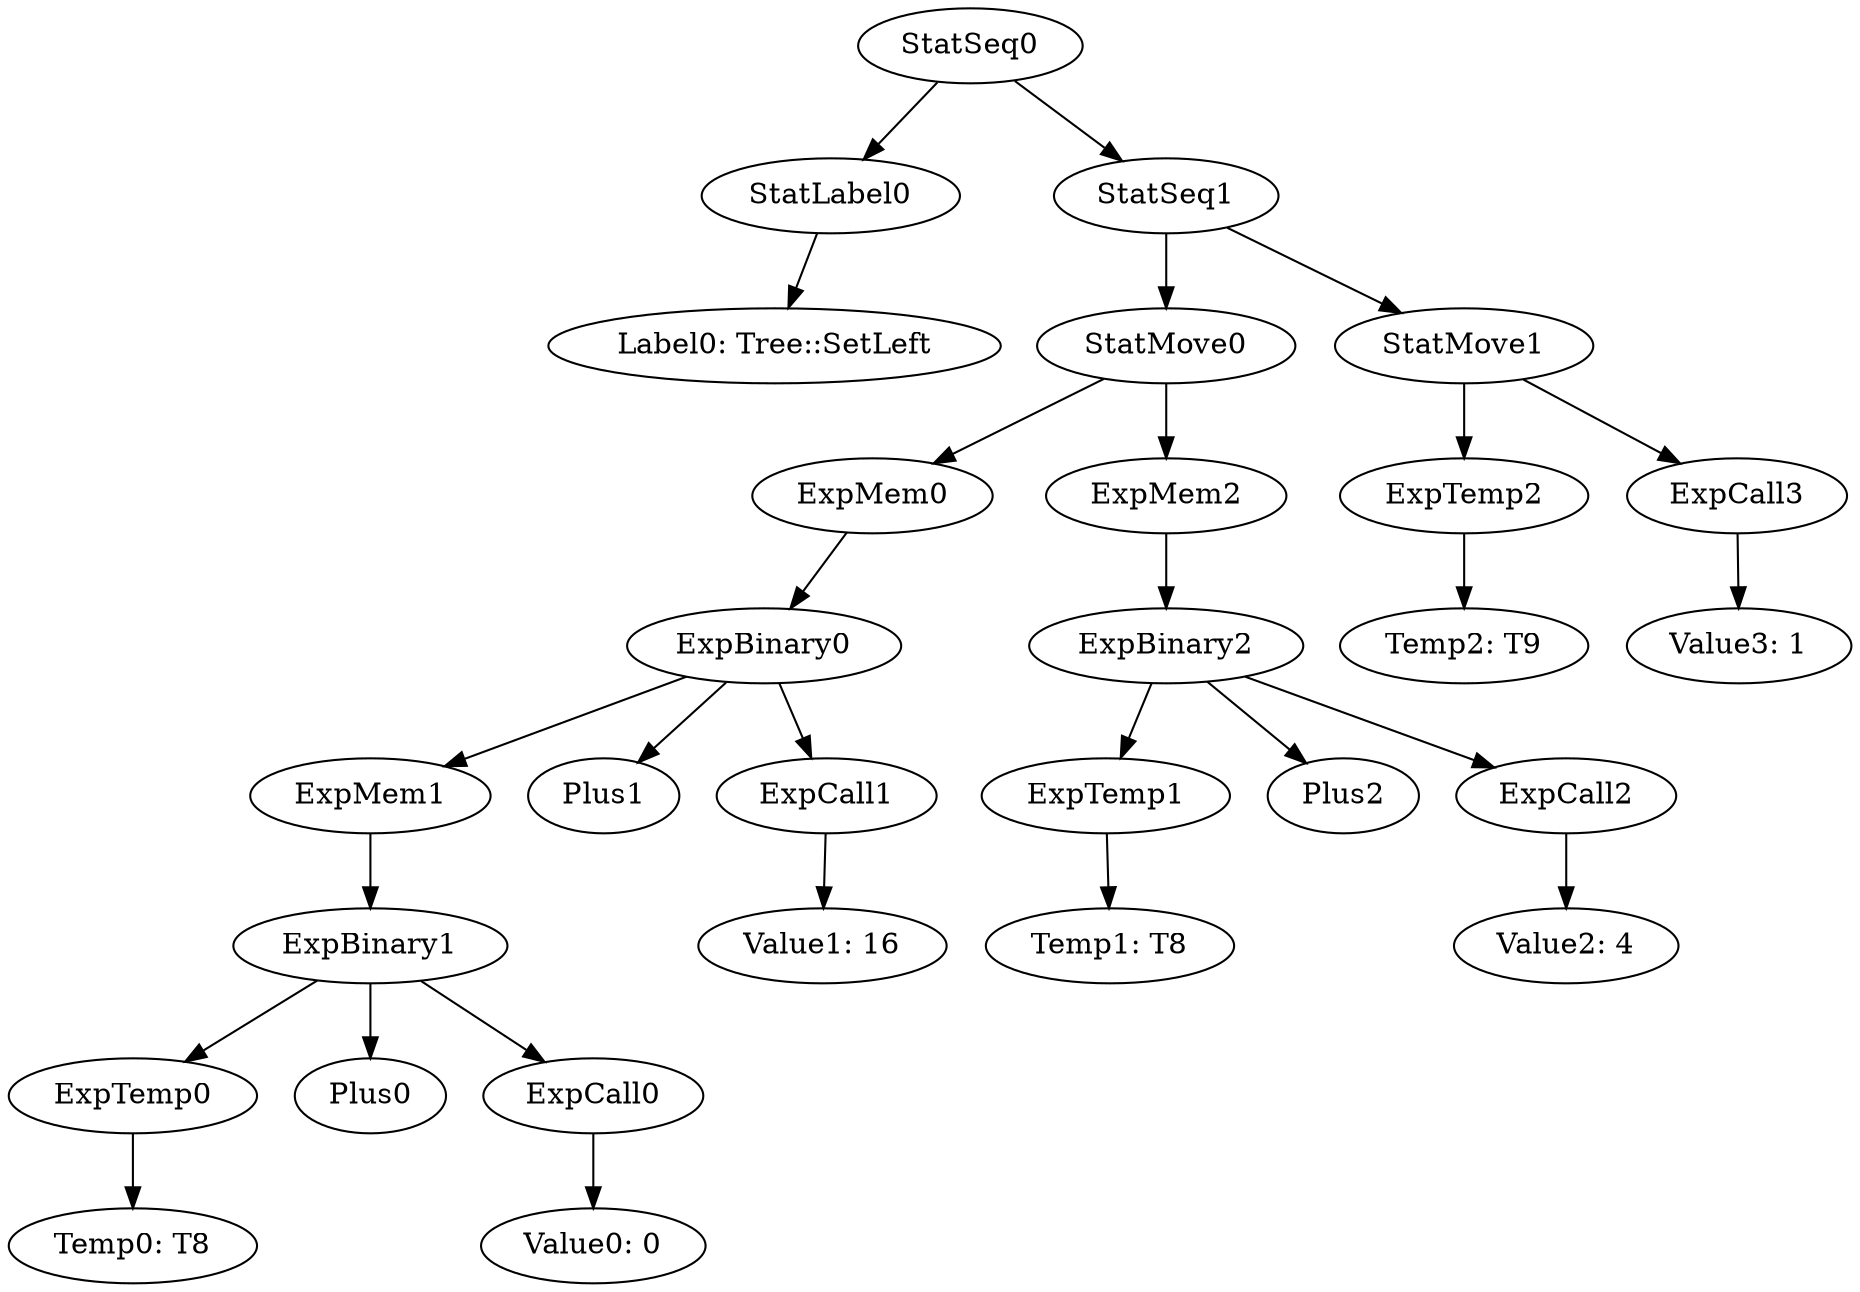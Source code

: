 digraph {
	ordering = out;
	StatMove1 -> ExpTemp2;
	StatMove1 -> ExpCall3;
	ExpTemp2 -> "Temp2: T9";
	ExpCall3 -> "Value3: 1";
	ExpTemp1 -> "Temp1: T8";
	ExpMem2 -> ExpBinary2;
	ExpTemp0 -> "Temp0: T8";
	StatSeq0 -> StatLabel0;
	StatSeq0 -> StatSeq1;
	StatLabel0 -> "Label0: Tree::SetLeft";
	StatSeq1 -> StatMove0;
	StatSeq1 -> StatMove1;
	ExpBinary2 -> ExpTemp1;
	ExpBinary2 -> Plus2;
	ExpBinary2 -> ExpCall2;
	ExpCall0 -> "Value0: 0";
	ExpMem1 -> ExpBinary1;
	ExpBinary1 -> ExpTemp0;
	ExpBinary1 -> Plus0;
	ExpBinary1 -> ExpCall0;
	ExpMem0 -> ExpBinary0;
	ExpBinary0 -> ExpMem1;
	ExpBinary0 -> Plus1;
	ExpBinary0 -> ExpCall1;
	ExpCall1 -> "Value1: 16";
	ExpCall2 -> "Value2: 4";
	StatMove0 -> ExpMem0;
	StatMove0 -> ExpMem2;
}

